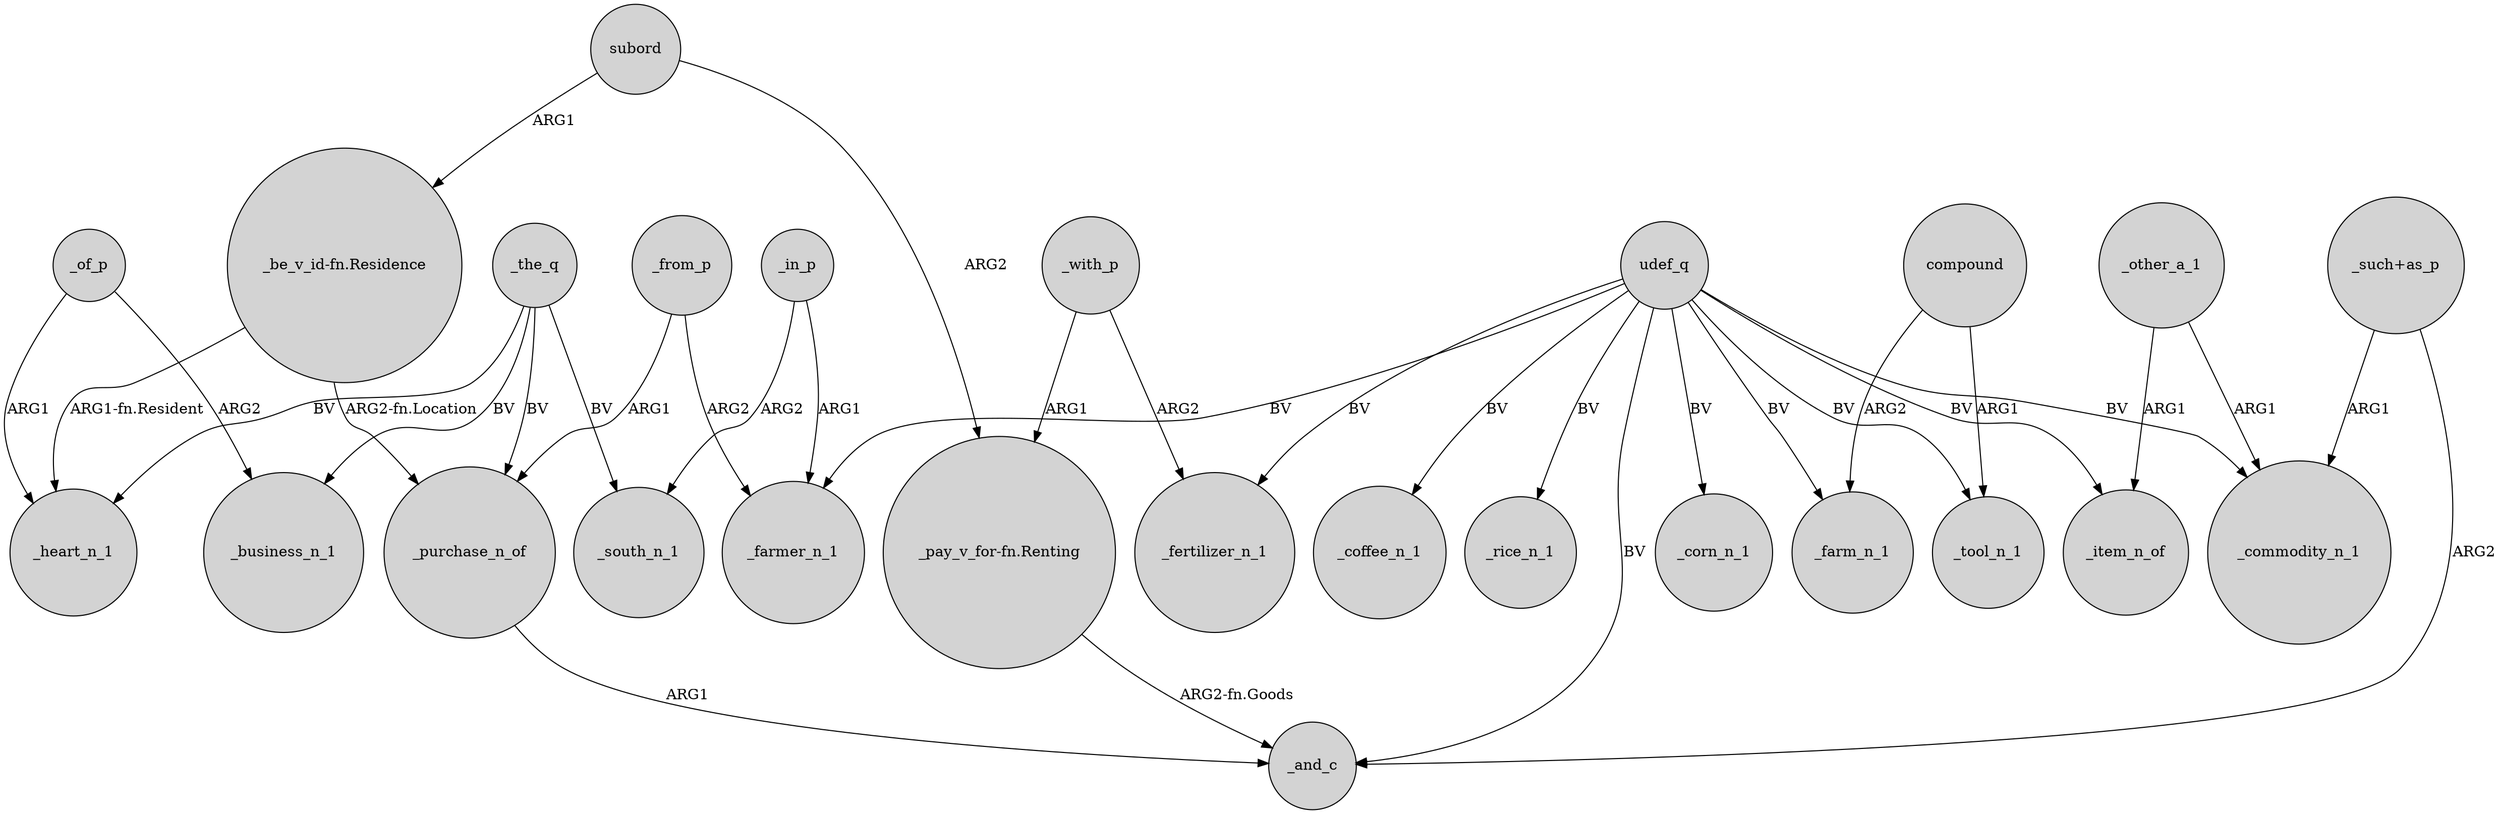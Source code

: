 digraph {
	node [shape=circle style=filled]
	subord -> "_be_v_id-fn.Residence" [label=ARG1]
	_with_p -> _fertilizer_n_1 [label=ARG2]
	"_be_v_id-fn.Residence" -> _heart_n_1 [label="ARG1-fn.Resident"]
	"_such+as_p" -> _commodity_n_1 [label=ARG1]
	compound -> _tool_n_1 [label=ARG1]
	udef_q -> _commodity_n_1 [label=BV]
	_in_p -> _south_n_1 [label=ARG2]
	_from_p -> _purchase_n_of [label=ARG1]
	_of_p -> _heart_n_1 [label=ARG1]
	compound -> _farm_n_1 [label=ARG2]
	_the_q -> _business_n_1 [label=BV]
	udef_q -> _farm_n_1 [label=BV]
	_with_p -> "_pay_v_for-fn.Renting" [label=ARG1]
	"_such+as_p" -> _and_c [label=ARG2]
	udef_q -> _and_c [label=BV]
	_other_a_1 -> _commodity_n_1 [label=ARG1]
	_the_q -> _purchase_n_of [label=BV]
	udef_q -> _corn_n_1 [label=BV]
	udef_q -> _fertilizer_n_1 [label=BV]
	udef_q -> _farmer_n_1 [label=BV]
	_other_a_1 -> _item_n_of [label=ARG1]
	_of_p -> _business_n_1 [label=ARG2]
	_the_q -> _south_n_1 [label=BV]
	udef_q -> _coffee_n_1 [label=BV]
	"_pay_v_for-fn.Renting" -> _and_c [label="ARG2-fn.Goods"]
	udef_q -> _rice_n_1 [label=BV]
	_in_p -> _farmer_n_1 [label=ARG1]
	udef_q -> _tool_n_1 [label=BV]
	_purchase_n_of -> _and_c [label=ARG1]
	"_be_v_id-fn.Residence" -> _purchase_n_of [label="ARG2-fn.Location"]
	subord -> "_pay_v_for-fn.Renting" [label=ARG2]
	udef_q -> _item_n_of [label=BV]
	_from_p -> _farmer_n_1 [label=ARG2]
	_the_q -> _heart_n_1 [label=BV]
}
